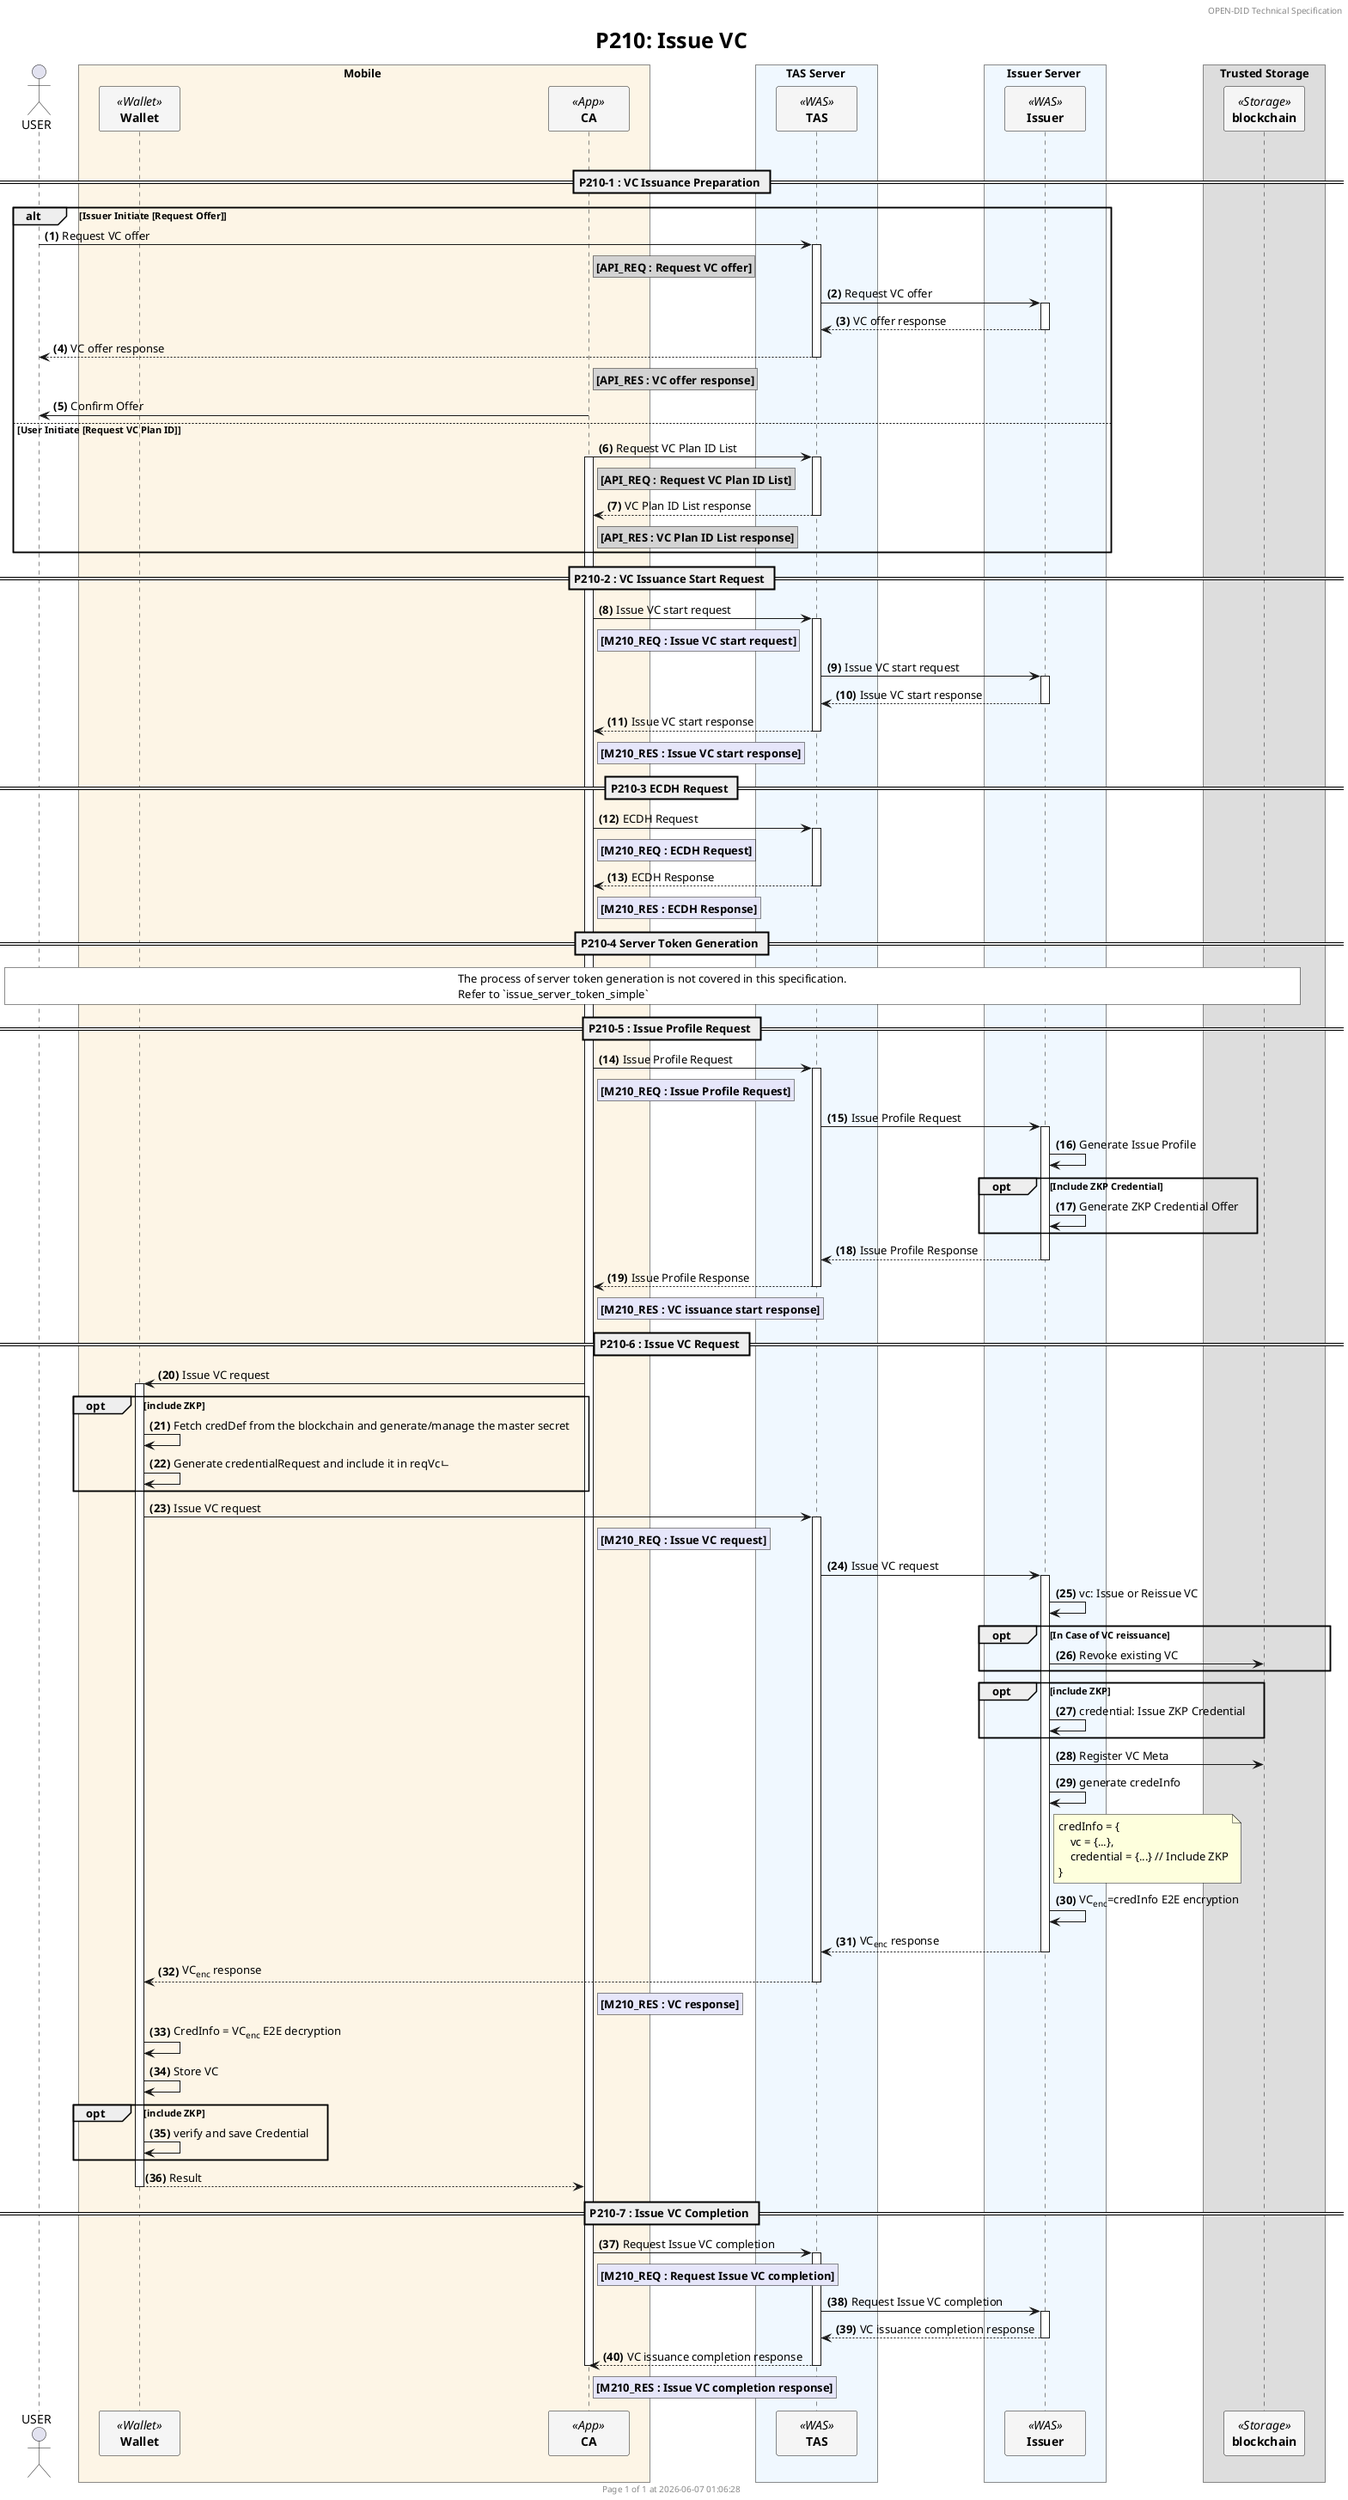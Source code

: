 
@startuml P210_issue_vc_simple

'- - - - - - - - - - - - - - - - - - - - - - - - - - - - - - - - - - - - - - - - - - - - - - - - - - - - - - - - - - -
' Settings
'- - - - - - - - - - - - - - - - - - - - - - - - - - - - - - - - - - - - - - - - - - - - - - - - - - - - - - - - - - -
'=== Header and Footer ===
header OPEN-DID Technical Specification
footer
  	Page %page% of %lastpage% at %date("yyyy-MM-dd hh:mm:ss")
end footer

'=== Title ===
title
	<size:25>P210: Issue VC</size>
end title

'=== Options ===
autonumber "<b>(#)</b>"

'=== Panticipants ===
skinparam ParticipantPadding 20
skinparam BoxPadding 20
skinparam MaxMessageSize 500
skinparam MinClassWidth 80


actor USER

box Mobile #OldLace
    participant "**Wallet**" as WALLET <<Wallet>> #WhiteSmoke
    participant "**CA**" as CA <<App>> #WhiteSmoke    
end box

box TAS Server #AliceBlue
    participant "**TAS**" as TAS <<WAS>> #WhiteSmoke
end box

box Issuer Server #AliceBlue
    participant "**Issuer**" as ISSUER <<WAS>> #WhiteSmoke
end box
/' 
box Storage Communication Server #AliceBlue
    participant "**TSS**" as TSS <<WAS>> #WhiteSmoke
end box 
'/
box Trusted Storage
    participant "**blockchain**" as BC <<Storage>> #WhiteSmoke
end box


'- - - - - - - - - - - - - - - - - - - - - - - - - - - - - - - - - - - - - - - - - - - - - - - - - - - - - - - - - - -
' Constants
'- - - - - - - - - - - - - - - - - - - - - - - - - - - - - - - - - - - - - - - - - - - - - - - - - - - - - - - - - - -

!$refdoc = "Refer to separate document"
!$doc = "Refer to data specification document"

'- - - - - - - - - - - - - - - - - - - - - - - - - - - - - - - - - - - - - - - - - - - - - - - - - - - - - - - - - - -
' Content
'- - - - - - - - - - - - - - - - - - - - - - - - - - - - - - - - - - - - - - - - - - - - - - - - - - - - - - - - - - -
|||


== P210-1 : VC Issuance Preparation ==
alt Issuer Initiate [Request Offer]
    USER -> TAS++: Request VC offer
    rnote right of CA #LightGray   
        **[API_REQ : Request VC offer]**
    end note
    TAS -> ISSUER++: Request VC offer
        return VC offer response
    TAS --> USER--: VC offer response
    rnote right of CA #LightGray   
        **[API_RES : VC offer response]**
    end note
    CA -> USER: Confirm Offer
else User Initiate [Request VC Plan ID]
    CA -> TAS++: Request VC Plan ID List
    rnote right of CA #LightGray   
        **[API_REQ : Request VC Plan ID List]**
    end note
    activate CA
    return VC Plan ID List response
    rnote right of CA #LightGray   
        **[API_RES : VC Plan ID List response]**
    end note
end
== P210-2 : VC Issuance Start Request ==
CA -> TAS++: Issue VC start request
    rnote right of CA #Lavender
        **[M210_REQ : Issue VC start request]**
    end note
    TAS -> ISSUER++: Issue VC start request
    
    return Issue VC start response
return Issue VC start response
rnote right of CA #Lavender
    **[M210_RES : Issue VC start response]**
end note

== P210-3 ECDH Request ==
CA -> TAS++ : ECDH Request
rnote right of CA #Lavender
    **[M210_REQ : ECDH Request]**
end note

TAS --> CA--: ECDH Response
rnote right of CA #Lavender
    **[M210_RES : ECDH Response]**
end note

== P210-4 Server Token Generation ==
rnote across #white
    The process of server token generation is not covered in this specification.
    Refer to `issue_server_token_simple`
end note

== P210-5 : Issue Profile Request ==
CA -> TAS++: Issue Profile Request
    rnote right of CA #Lavender
        **[M210_REQ : Issue Profile Request]**
    end note
    TAS -> ISSUER++: Issue Profile Request
    ISSUER -> ISSUER: Generate Issue Profile
    opt Include ZKP Credential
        ISSUER -> ISSUER: Generate ZKP Credential Offer
    end 
    return Issue Profile Response
    
return Issue Profile Response
rnote right of CA #Lavender
    **[M210_RES : VC issuance start response]**
end note

== P210-6 : Issue VC Request ==
CA -> WALLET++: Issue VC request 
opt include ZKP
            WALLET -> WALLET : Fetch credDef from the blockchain and generate/manage the master secret
            WALLET -> WALLET : Generate credentialRequest and include it in reqVcㄴ
        end
    WALLET -> TAS++: Issue VC request
        rnote right of CA #Lavender
            **[M210_REQ : Issue VC request]**
        end note
        TAS -> ISSUER++: Issue VC request
            ISSUER -> ISSUER: vc: Issue or Reissue VC
            opt In Case of VC reissuance
                ISSUER -> BC: Revoke existing VC 
            end
            opt include ZKP
                ISSUER -> ISSUER: credential: Issue ZKP Credential
            end
            ISSUER -> BC: Register VC Meta
            ISSUER -> ISSUER : generate credeInfo
                note right of ISSUER
                    credInfo = {
                        vc = {...},
                        credential = {...} // Include ZKP
                    }
                end note
            ISSUER -> ISSUER: VC<sub>enc</sub>=credInfo E2E encryption
        return VC<sub>enc</sub> response
    return VC<sub>enc</sub> response
    rnote right of CA #Lavender
        **[M210_RES : VC response]**
    end note
    WALLET -> WALLET: CredInfo = VC<sub>enc</sub> E2E decryption
    WALLET -> WALLET: Store VC
    opt include ZKP
        WALLET -> WALLET : verify and save Credential
    end
return Result

== P210-7 : Issue VC Completion ==
CA -> TAS++: Request Issue VC completion
    rnote right of CA #Lavender
        **[M210_REQ : Request Issue VC completion]**
    end note
    TAS -> ISSUER++: Request Issue VC completion
    return VC issuance completion response
return VC issuance completion response
rnote right of CA #Lavender
    **[M210_RES : Issue VC completion response]**
end note
deactivate CA

@enduml

